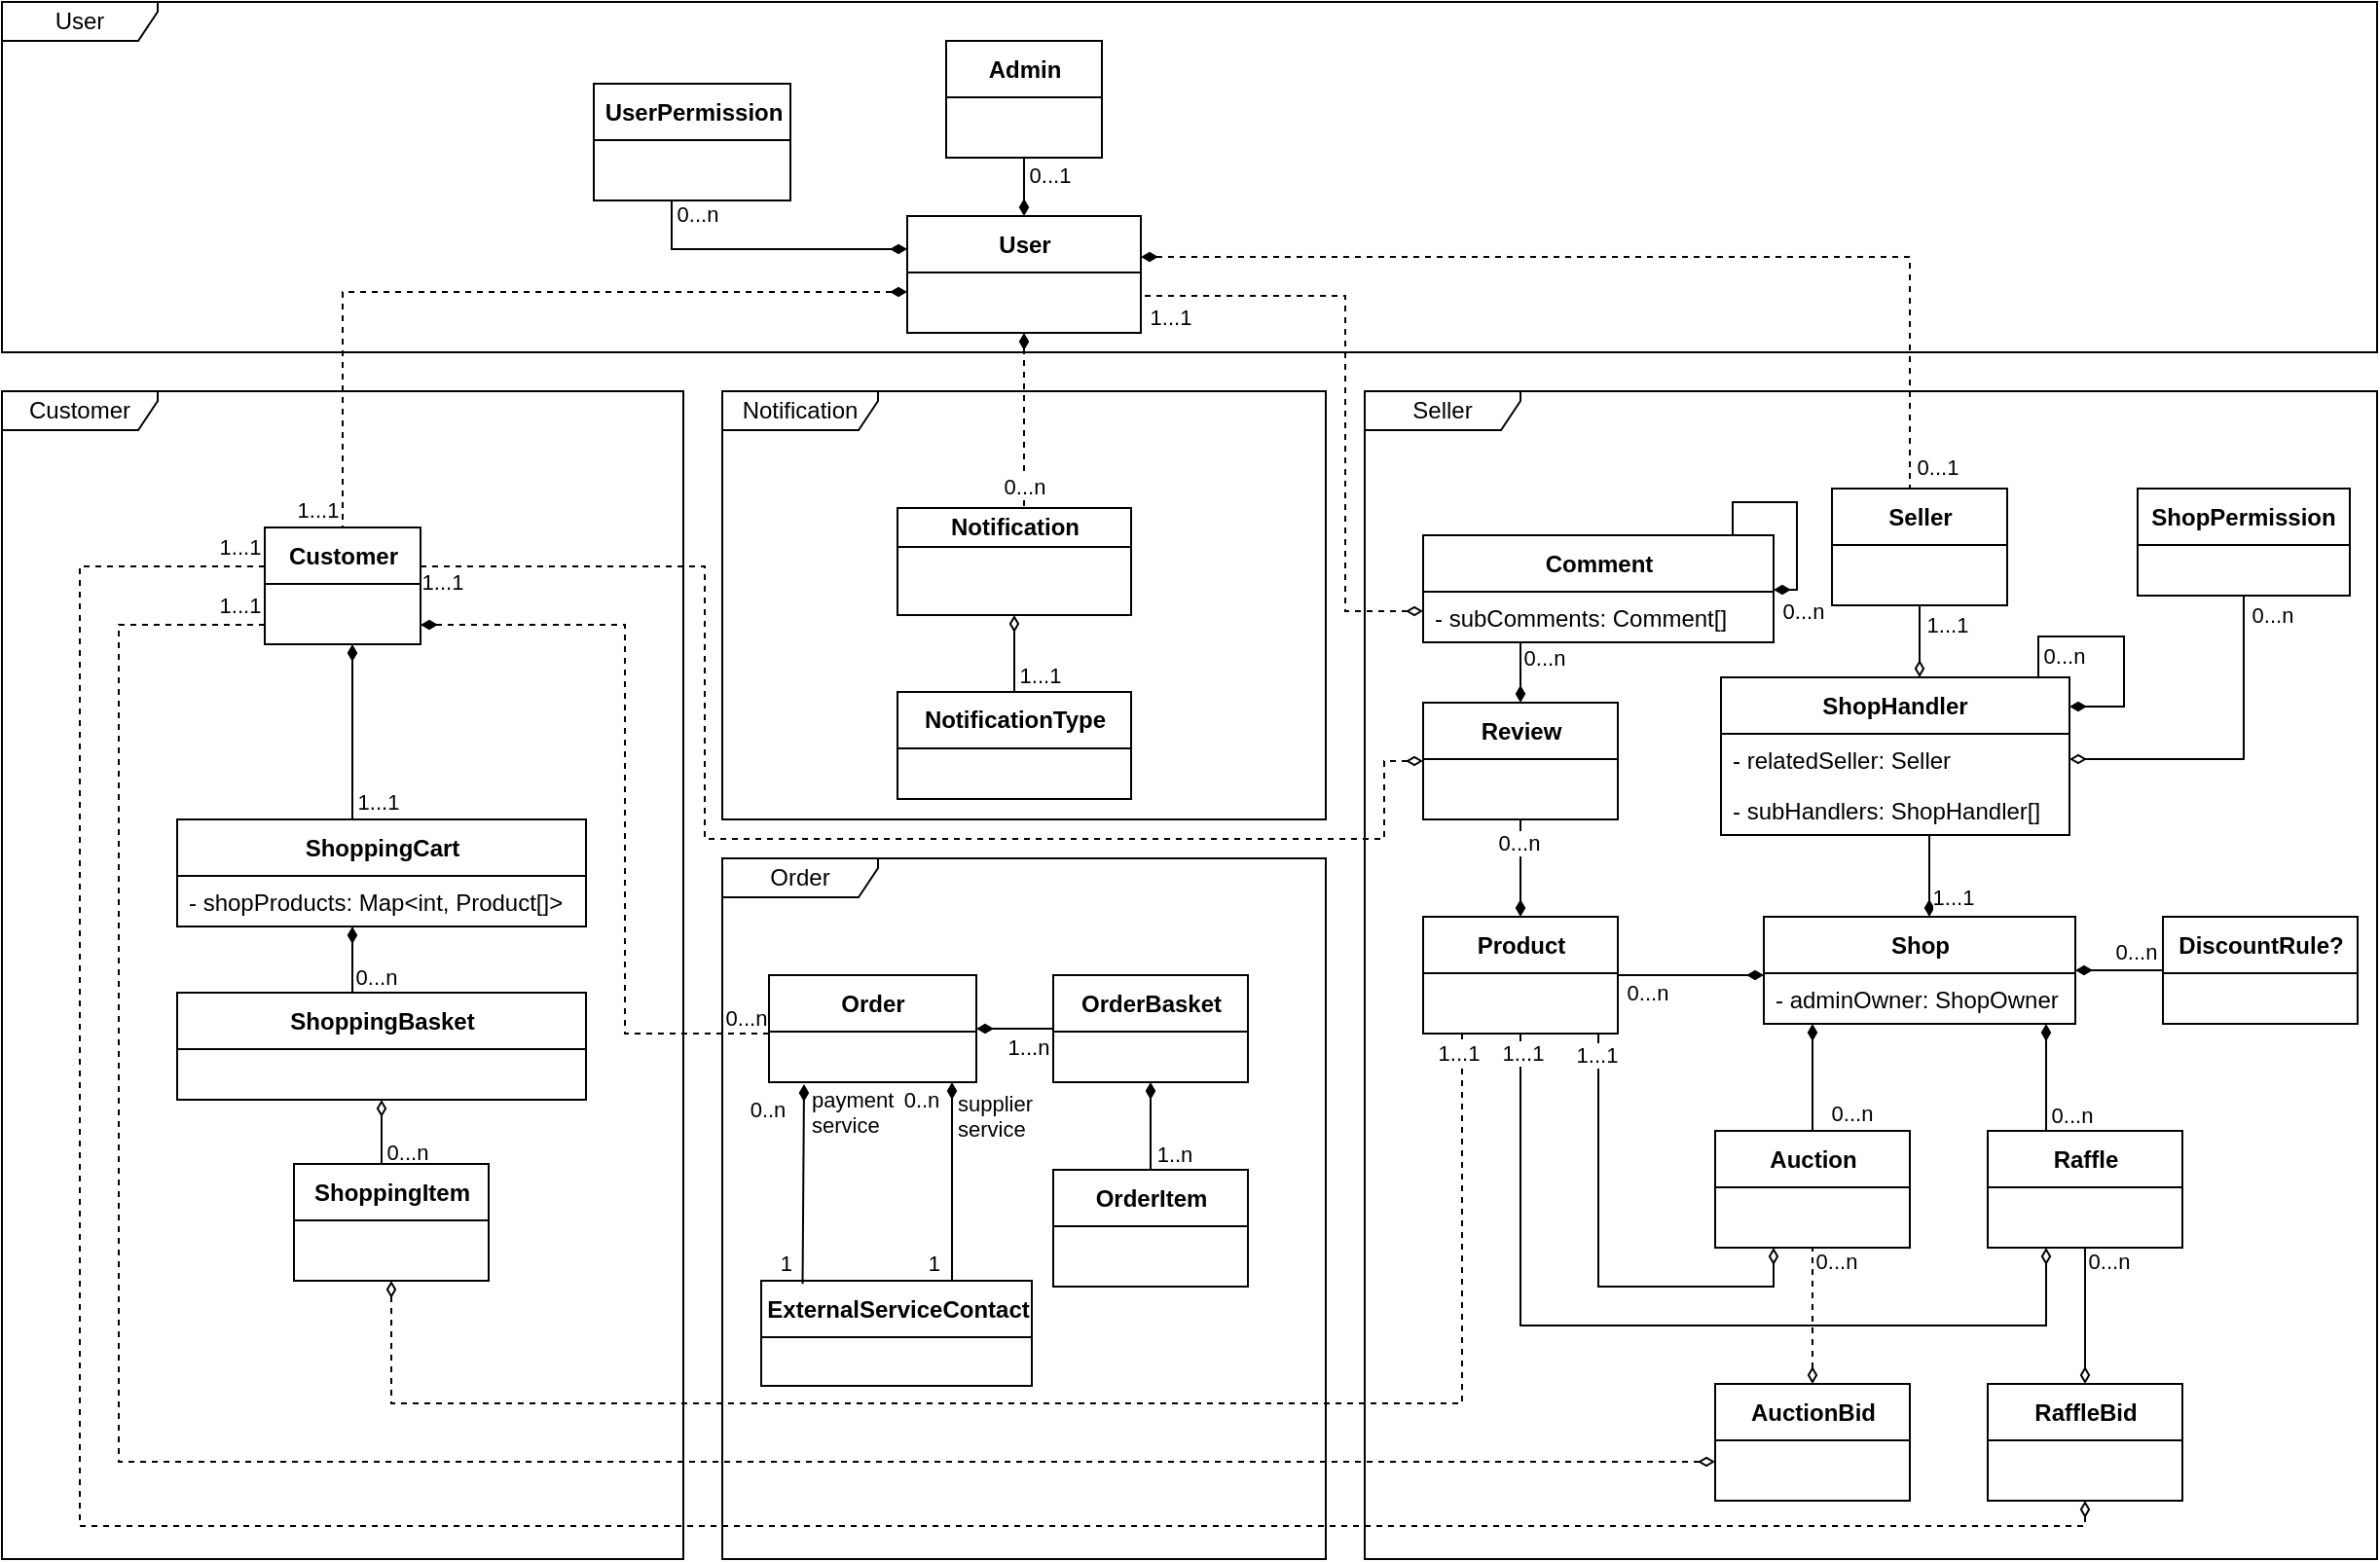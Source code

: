 <mxfile version="21.1.1" type="device">
  <diagram id="C5RBs43oDa-KdzZeNtuy" name="Page-1">
    <mxGraphModel dx="1660" dy="930" grid="0" gridSize="10" guides="1" tooltips="1" connect="1" arrows="1" fold="1" page="1" pageScale="1" pageWidth="827" pageHeight="1169" math="0" shadow="0">
      <root>
        <mxCell id="WIyWlLk6GJQsqaUBKTNV-0" />
        <mxCell id="WIyWlLk6GJQsqaUBKTNV-1" parent="WIyWlLk6GJQsqaUBKTNV-0" />
        <mxCell id="wEltk9S-PoxrdF0Q-rvV-9" value="Seller" style="shape=umlFrame;whiteSpace=wrap;html=1;pointerEvents=0;width=80;height=20;" parent="WIyWlLk6GJQsqaUBKTNV-1" vertex="1">
          <mxGeometry x="720" y="220" width="520" height="600" as="geometry" />
        </mxCell>
        <mxCell id="wEltk9S-PoxrdF0Q-rvV-8" value="Customer" style="shape=umlFrame;whiteSpace=wrap;html=1;pointerEvents=0;width=80;height=20;" parent="WIyWlLk6GJQsqaUBKTNV-1" vertex="1">
          <mxGeometry x="20" y="220" width="350" height="600" as="geometry" />
        </mxCell>
        <mxCell id="wEltk9S-PoxrdF0Q-rvV-16" value="Order" style="shape=umlFrame;whiteSpace=wrap;html=1;pointerEvents=0;width=80;height=20;" parent="WIyWlLk6GJQsqaUBKTNV-1" vertex="1">
          <mxGeometry x="390" y="460" width="310" height="360" as="geometry" />
        </mxCell>
        <mxCell id="5-eGZLtxOwIWoKAD2tOT-32" style="edgeStyle=orthogonalEdgeStyle;rounded=0;orthogonalLoop=1;jettySize=auto;html=1;endArrow=none;endFill=0;startArrow=diamondThin;startFill=1;dashed=1;" parent="WIyWlLk6GJQsqaUBKTNV-1" source="5-eGZLtxOwIWoKAD2tOT-10" target="5-eGZLtxOwIWoKAD2tOT-14" edge="1">
          <mxGeometry relative="1" as="geometry">
            <Array as="points">
              <mxPoint x="195" y="169" />
            </Array>
          </mxGeometry>
        </mxCell>
        <mxCell id="5-eGZLtxOwIWoKAD2tOT-33" value="1...1" style="edgeLabel;html=1;align=center;verticalAlign=middle;resizable=0;points=[];" parent="5-eGZLtxOwIWoKAD2tOT-32" vertex="1" connectable="0">
          <mxGeometry x="0.325" y="1" relative="1" as="geometry">
            <mxPoint x="-31" y="111" as="offset" />
          </mxGeometry>
        </mxCell>
        <mxCell id="5-eGZLtxOwIWoKAD2tOT-34" style="edgeStyle=orthogonalEdgeStyle;rounded=0;orthogonalLoop=1;jettySize=auto;html=1;endArrow=none;endFill=0;startArrow=diamondThin;startFill=1;dashed=1;" parent="WIyWlLk6GJQsqaUBKTNV-1" source="5-eGZLtxOwIWoKAD2tOT-10" target="5-eGZLtxOwIWoKAD2tOT-20" edge="1">
          <mxGeometry relative="1" as="geometry">
            <Array as="points">
              <mxPoint x="1000" y="151" />
            </Array>
          </mxGeometry>
        </mxCell>
        <mxCell id="5-eGZLtxOwIWoKAD2tOT-35" value="0...1" style="edgeLabel;html=1;align=center;verticalAlign=middle;resizable=0;points=[];" parent="5-eGZLtxOwIWoKAD2tOT-34" connectable="0" vertex="1">
          <mxGeometry x="0.574" y="2" relative="1" as="geometry">
            <mxPoint x="12" y="98" as="offset" />
          </mxGeometry>
        </mxCell>
        <mxCell id="5-eGZLtxOwIWoKAD2tOT-36" style="edgeStyle=orthogonalEdgeStyle;rounded=0;orthogonalLoop=1;jettySize=auto;html=1;endArrow=none;endFill=0;startArrow=diamondThin;startFill=1;" parent="WIyWlLk6GJQsqaUBKTNV-1" source="5-eGZLtxOwIWoKAD2tOT-10" target="5-eGZLtxOwIWoKAD2tOT-17" edge="1">
          <mxGeometry relative="1" as="geometry">
            <Array as="points">
              <mxPoint x="550" y="90" />
              <mxPoint x="550" y="90" />
            </Array>
          </mxGeometry>
        </mxCell>
        <mxCell id="5-eGZLtxOwIWoKAD2tOT-37" value="0...1" style="edgeLabel;html=1;align=center;verticalAlign=middle;resizable=0;points=[];" parent="5-eGZLtxOwIWoKAD2tOT-36" vertex="1" connectable="0">
          <mxGeometry x="0.36" y="-1" relative="1" as="geometry">
            <mxPoint x="12" y="-1" as="offset" />
          </mxGeometry>
        </mxCell>
        <mxCell id="Q86aXCvyrEORFELIP6Jt-18" style="edgeStyle=orthogonalEdgeStyle;rounded=0;orthogonalLoop=1;jettySize=auto;html=1;endArrow=none;endFill=0;startArrow=diamondThin;startFill=1;" parent="WIyWlLk6GJQsqaUBKTNV-1" source="5-eGZLtxOwIWoKAD2tOT-10" target="Q86aXCvyrEORFELIP6Jt-17" edge="1">
          <mxGeometry relative="1" as="geometry">
            <Array as="points">
              <mxPoint x="364" y="147" />
            </Array>
          </mxGeometry>
        </mxCell>
        <mxCell id="Q86aXCvyrEORFELIP6Jt-19" value="0...n" style="edgeLabel;html=1;align=center;verticalAlign=middle;resizable=0;points=[];" parent="Q86aXCvyrEORFELIP6Jt-18" vertex="1" connectable="0">
          <mxGeometry x="-0.661" relative="1" as="geometry">
            <mxPoint x="-84" y="-18" as="offset" />
          </mxGeometry>
        </mxCell>
        <mxCell id="5-eGZLtxOwIWoKAD2tOT-10" value="User" style="swimlane;fontStyle=1;align=center;verticalAlign=middle;childLayout=stackLayout;horizontal=1;startSize=29;horizontalStack=0;resizeParent=1;resizeParentMax=0;resizeLast=0;collapsible=0;marginBottom=0;html=1;" parent="WIyWlLk6GJQsqaUBKTNV-1" vertex="1">
          <mxGeometry x="485" y="130" width="120" height="60" as="geometry" />
        </mxCell>
        <mxCell id="5-eGZLtxOwIWoKAD2tOT-25" style="edgeStyle=orthogonalEdgeStyle;rounded=0;orthogonalLoop=1;jettySize=auto;html=1;endArrow=none;endFill=0;startArrow=diamondThin;startFill=1;" parent="WIyWlLk6GJQsqaUBKTNV-1" source="5-eGZLtxOwIWoKAD2tOT-14" target="5-eGZLtxOwIWoKAD2tOT-24" edge="1">
          <mxGeometry relative="1" as="geometry">
            <Array as="points">
              <mxPoint x="200" y="400" />
              <mxPoint x="200" y="400" />
            </Array>
          </mxGeometry>
        </mxCell>
        <mxCell id="5-eGZLtxOwIWoKAD2tOT-26" value="1...1" style="edgeLabel;html=1;align=center;verticalAlign=middle;resizable=0;points=[];" parent="5-eGZLtxOwIWoKAD2tOT-25" connectable="0" vertex="1">
          <mxGeometry x="0.696" relative="1" as="geometry">
            <mxPoint x="13" y="4" as="offset" />
          </mxGeometry>
        </mxCell>
        <mxCell id="wEltk9S-PoxrdF0Q-rvV-28" style="edgeStyle=orthogonalEdgeStyle;rounded=0;orthogonalLoop=1;jettySize=auto;html=1;dashed=1;endArrow=none;endFill=0;startArrow=diamondThin;startFill=1;" parent="WIyWlLk6GJQsqaUBKTNV-1" source="5-eGZLtxOwIWoKAD2tOT-10" target="wEltk9S-PoxrdF0Q-rvV-17" edge="1">
          <mxGeometry relative="1" as="geometry">
            <Array as="points">
              <mxPoint x="545" y="300" />
            </Array>
          </mxGeometry>
        </mxCell>
        <mxCell id="wEltk9S-PoxrdF0Q-rvV-29" value="0...n" style="edgeLabel;html=1;align=center;verticalAlign=middle;resizable=0;points=[];" parent="wEltk9S-PoxrdF0Q-rvV-28" vertex="1" connectable="0">
          <mxGeometry x="0.909" y="3" relative="1" as="geometry">
            <mxPoint x="-3" y="-7" as="offset" />
          </mxGeometry>
        </mxCell>
        <mxCell id="5-eGZLtxOwIWoKAD2tOT-14" value="Customer" style="swimlane;fontStyle=1;align=center;verticalAlign=middle;childLayout=stackLayout;horizontal=1;startSize=29;horizontalStack=0;resizeParent=1;resizeParentMax=0;resizeLast=0;collapsible=0;marginBottom=0;html=1;" parent="WIyWlLk6GJQsqaUBKTNV-1" vertex="1">
          <mxGeometry x="155" y="290" width="80" height="60" as="geometry" />
        </mxCell>
        <mxCell id="5-eGZLtxOwIWoKAD2tOT-17" value="Admin" style="swimlane;fontStyle=1;align=center;verticalAlign=middle;childLayout=stackLayout;horizontal=1;startSize=29;horizontalStack=0;resizeParent=1;resizeParentMax=0;resizeLast=0;collapsible=0;marginBottom=0;html=1;" parent="WIyWlLk6GJQsqaUBKTNV-1" vertex="1">
          <mxGeometry x="505" y="40" width="80" height="60" as="geometry" />
        </mxCell>
        <mxCell id="5-eGZLtxOwIWoKAD2tOT-20" value="Seller" style="swimlane;fontStyle=1;align=center;verticalAlign=middle;childLayout=stackLayout;horizontal=1;startSize=29;horizontalStack=0;resizeParent=1;resizeParentMax=0;resizeLast=0;collapsible=0;marginBottom=0;html=1;" parent="WIyWlLk6GJQsqaUBKTNV-1" vertex="1">
          <mxGeometry x="960" y="270" width="90" height="60" as="geometry" />
        </mxCell>
        <mxCell id="9OOohbVVuucm2zmM9hxW-15" style="edgeStyle=orthogonalEdgeStyle;rounded=0;orthogonalLoop=1;jettySize=auto;html=1;startArrow=diamondThin;startFill=1;endArrow=none;endFill=0;" parent="WIyWlLk6GJQsqaUBKTNV-1" source="5-eGZLtxOwIWoKAD2tOT-24" target="9OOohbVVuucm2zmM9hxW-10" edge="1">
          <mxGeometry relative="1" as="geometry">
            <Array as="points">
              <mxPoint x="200" y="510" />
              <mxPoint x="200" y="510" />
            </Array>
          </mxGeometry>
        </mxCell>
        <mxCell id="9OOohbVVuucm2zmM9hxW-16" value="0...n" style="edgeLabel;html=1;align=center;verticalAlign=middle;resizable=0;points=[];" parent="9OOohbVVuucm2zmM9hxW-15" connectable="0" vertex="1">
          <mxGeometry x="0.432" y="1" relative="1" as="geometry">
            <mxPoint x="11" y="1" as="offset" />
          </mxGeometry>
        </mxCell>
        <mxCell id="5-eGZLtxOwIWoKAD2tOT-24" value="ShoppingCart" style="swimlane;fontStyle=1;align=center;verticalAlign=middle;childLayout=stackLayout;horizontal=1;startSize=29;horizontalStack=0;resizeParent=1;resizeParentMax=0;resizeLast=0;collapsible=0;marginBottom=0;html=1;" parent="WIyWlLk6GJQsqaUBKTNV-1" vertex="1">
          <mxGeometry x="110" y="440" width="210" height="55" as="geometry" />
        </mxCell>
        <mxCell id="3amuEZa6ZCUIwLxiYFz3-47" value="- shopProducts: Map&lt;int, Product[]&gt;" style="text;strokeColor=none;fillColor=none;align=left;verticalAlign=top;spacingLeft=4;spacingRight=4;overflow=hidden;rotatable=0;points=[[0,0.5],[1,0.5]];portConstraint=eastwest;" parent="5-eGZLtxOwIWoKAD2tOT-24" vertex="1">
          <mxGeometry y="29" width="210" height="26" as="geometry" />
        </mxCell>
        <mxCell id="3amuEZa6ZCUIwLxiYFz3-38" style="edgeStyle=orthogonalEdgeStyle;rounded=0;orthogonalLoop=1;jettySize=auto;html=1;endArrow=none;endFill=0;startArrow=diamondThin;startFill=0;" parent="WIyWlLk6GJQsqaUBKTNV-1" source="9OOohbVVuucm2zmM9hxW-10" target="9OOohbVVuucm2zmM9hxW-12" edge="1">
          <mxGeometry relative="1" as="geometry">
            <Array as="points">
              <mxPoint x="200" y="630" />
              <mxPoint x="200" y="630" />
            </Array>
            <mxPoint x="620.034" y="617" as="targetPoint" />
          </mxGeometry>
        </mxCell>
        <mxCell id="9OOohbVVuucm2zmM9hxW-14" value="0...n" style="edgeLabel;html=1;align=center;verticalAlign=middle;resizable=0;points=[];" parent="3amuEZa6ZCUIwLxiYFz3-38" connectable="0" vertex="1">
          <mxGeometry x="0.673" y="-1" relative="1" as="geometry">
            <mxPoint x="14" y="-1" as="offset" />
          </mxGeometry>
        </mxCell>
        <mxCell id="9OOohbVVuucm2zmM9hxW-20" style="edgeStyle=orthogonalEdgeStyle;rounded=0;orthogonalLoop=1;jettySize=auto;html=1;startArrow=diamondThin;startFill=1;endArrow=none;endFill=0;" parent="WIyWlLk6GJQsqaUBKTNV-1" source="5-eGZLtxOwIWoKAD2tOT-28" target="9OOohbVVuucm2zmM9hxW-17" edge="1">
          <mxGeometry relative="1" as="geometry" />
        </mxCell>
        <mxCell id="9OOohbVVuucm2zmM9hxW-21" value="1...n" style="edgeLabel;html=1;align=center;verticalAlign=middle;resizable=0;points=[];" parent="9OOohbVVuucm2zmM9hxW-20" connectable="0" vertex="1">
          <mxGeometry x="0.678" y="-2" relative="1" as="geometry">
            <mxPoint x="-7" y="7" as="offset" />
          </mxGeometry>
        </mxCell>
        <mxCell id="5-eGZLtxOwIWoKAD2tOT-28" value="Order" style="swimlane;fontStyle=1;align=center;verticalAlign=middle;childLayout=stackLayout;horizontal=1;startSize=29;horizontalStack=0;resizeParent=1;resizeParentMax=0;resizeLast=0;collapsible=0;marginBottom=0;html=1;" parent="WIyWlLk6GJQsqaUBKTNV-1" vertex="1">
          <mxGeometry x="414" y="520" width="106.5" height="55" as="geometry" />
        </mxCell>
        <mxCell id="3amuEZa6ZCUIwLxiYFz3-36" style="edgeStyle=orthogonalEdgeStyle;rounded=0;orthogonalLoop=1;jettySize=auto;html=1;endArrow=none;endFill=0;startArrow=diamondThin;startFill=1;" parent="WIyWlLk6GJQsqaUBKTNV-1" source="5-eGZLtxOwIWoKAD2tOT-38" target="3amuEZa6ZCUIwLxiYFz3-34" edge="1">
          <mxGeometry relative="1" as="geometry">
            <Array as="points">
              <mxPoint x="890" y="520" />
              <mxPoint x="890" y="520" />
            </Array>
          </mxGeometry>
        </mxCell>
        <mxCell id="3amuEZa6ZCUIwLxiYFz3-37" value="0...n" style="edgeLabel;html=1;align=center;verticalAlign=middle;resizable=0;points=[];" parent="3amuEZa6ZCUIwLxiYFz3-36" vertex="1" connectable="0">
          <mxGeometry x="0.815" relative="1" as="geometry">
            <mxPoint x="8" y="9" as="offset" />
          </mxGeometry>
        </mxCell>
        <mxCell id="wEltk9S-PoxrdF0Q-rvV-3" style="edgeStyle=orthogonalEdgeStyle;rounded=0;orthogonalLoop=1;jettySize=auto;html=1;endArrow=none;endFill=0;startArrow=diamondThin;startFill=1;" parent="WIyWlLk6GJQsqaUBKTNV-1" source="5-eGZLtxOwIWoKAD2tOT-38" target="wEltk9S-PoxrdF0Q-rvV-2" edge="1">
          <mxGeometry relative="1" as="geometry" />
        </mxCell>
        <mxCell id="wEltk9S-PoxrdF0Q-rvV-4" value="0...n" style="edgeLabel;html=1;align=center;verticalAlign=middle;resizable=0;points=[];" parent="wEltk9S-PoxrdF0Q-rvV-3" vertex="1" connectable="0">
          <mxGeometry x="-0.796" y="1" relative="1" as="geometry">
            <mxPoint x="26" y="-9" as="offset" />
          </mxGeometry>
        </mxCell>
        <mxCell id="wEltk9S-PoxrdF0Q-rvV-33" style="edgeStyle=orthogonalEdgeStyle;rounded=0;orthogonalLoop=1;jettySize=auto;html=1;endArrow=none;endFill=0;startArrow=diamondThin;startFill=1;" parent="WIyWlLk6GJQsqaUBKTNV-1" source="5-eGZLtxOwIWoKAD2tOT-38" target="wEltk9S-PoxrdF0Q-rvV-32" edge="1">
          <mxGeometry relative="1" as="geometry">
            <Array as="points">
              <mxPoint x="950" y="590" />
              <mxPoint x="950" y="590" />
            </Array>
          </mxGeometry>
        </mxCell>
        <mxCell id="wEltk9S-PoxrdF0Q-rvV-34" value="0...n" style="edgeLabel;html=1;align=center;verticalAlign=middle;resizable=0;points=[];" parent="wEltk9S-PoxrdF0Q-rvV-33" vertex="1" connectable="0">
          <mxGeometry x="0.89" y="1" relative="1" as="geometry">
            <mxPoint x="19" y="-6" as="offset" />
          </mxGeometry>
        </mxCell>
        <mxCell id="5-eGZLtxOwIWoKAD2tOT-38" value="Shop" style="swimlane;fontStyle=1;align=center;verticalAlign=middle;childLayout=stackLayout;horizontal=1;startSize=29;horizontalStack=0;resizeParent=1;resizeParentMax=0;resizeLast=0;collapsible=0;marginBottom=0;html=1;" parent="WIyWlLk6GJQsqaUBKTNV-1" vertex="1">
          <mxGeometry x="925" y="490" width="160" height="55" as="geometry" />
        </mxCell>
        <mxCell id="5-eGZLtxOwIWoKAD2tOT-46" value="- adminOwner: ShopOwner" style="text;strokeColor=none;fillColor=none;align=left;verticalAlign=top;spacingLeft=4;spacingRight=4;overflow=hidden;rotatable=0;points=[[0,0.5],[1,0.5]];portConstraint=eastwest;" parent="5-eGZLtxOwIWoKAD2tOT-38" vertex="1">
          <mxGeometry y="29" width="160" height="26" as="geometry" />
        </mxCell>
        <mxCell id="9OOohbVVuucm2zmM9hxW-45" style="edgeStyle=orthogonalEdgeStyle;rounded=0;orthogonalLoop=1;jettySize=auto;html=1;startArrow=diamondThin;startFill=0;endArrow=none;endFill=0;" parent="WIyWlLk6GJQsqaUBKTNV-1" source="3amuEZa6ZCUIwLxiYFz3-3" target="5-eGZLtxOwIWoKAD2tOT-20" edge="1">
          <mxGeometry relative="1" as="geometry">
            <Array as="points">
              <mxPoint x="1005" y="350" />
              <mxPoint x="1005" y="350" />
            </Array>
          </mxGeometry>
        </mxCell>
        <mxCell id="Q86aXCvyrEORFELIP6Jt-0" value="1...1" style="edgeLabel;html=1;align=center;verticalAlign=middle;resizable=0;points=[];" parent="9OOohbVVuucm2zmM9hxW-45" vertex="1" connectable="0">
          <mxGeometry x="0.726" relative="1" as="geometry">
            <mxPoint x="14" y="5" as="offset" />
          </mxGeometry>
        </mxCell>
        <mxCell id="3amuEZa6ZCUIwLxiYFz3-3" value="ShopHandler" style="swimlane;fontStyle=1;align=center;verticalAlign=middle;childLayout=stackLayout;horizontal=1;startSize=29;horizontalStack=0;resizeParent=1;resizeParentMax=0;resizeLast=0;collapsible=0;marginBottom=0;html=1;whiteSpace=wrap;" parent="WIyWlLk6GJQsqaUBKTNV-1" vertex="1">
          <mxGeometry x="903" y="367" width="179" height="81" as="geometry" />
        </mxCell>
        <mxCell id="3amuEZa6ZCUIwLxiYFz3-26" value="- relatedSeller: Seller" style="text;strokeColor=none;fillColor=none;align=left;verticalAlign=top;spacingLeft=4;spacingRight=4;overflow=hidden;rotatable=0;points=[[0,0.5],[1,0.5]];portConstraint=eastwest;" parent="3amuEZa6ZCUIwLxiYFz3-3" vertex="1">
          <mxGeometry y="29" width="179" height="26" as="geometry" />
        </mxCell>
        <mxCell id="3amuEZa6ZCUIwLxiYFz3-25" value="- subHandlers: ShopHandler[]" style="text;strokeColor=none;fillColor=none;align=left;verticalAlign=top;spacingLeft=4;spacingRight=4;overflow=hidden;rotatable=0;points=[[0,0.5],[1,0.5]];portConstraint=eastwest;" parent="3amuEZa6ZCUIwLxiYFz3-3" vertex="1">
          <mxGeometry y="55" width="179" height="26" as="geometry" />
        </mxCell>
        <mxCell id="3amuEZa6ZCUIwLxiYFz3-19" style="edgeStyle=orthogonalEdgeStyle;rounded=0;orthogonalLoop=1;jettySize=auto;html=1;endArrow=none;endFill=0;startArrow=diamondThin;startFill=1;" parent="WIyWlLk6GJQsqaUBKTNV-1" source="5-eGZLtxOwIWoKAD2tOT-38" target="3amuEZa6ZCUIwLxiYFz3-3" edge="1">
          <mxGeometry relative="1" as="geometry">
            <Array as="points">
              <mxPoint x="1010" y="450" />
              <mxPoint x="1010" y="450" />
            </Array>
          </mxGeometry>
        </mxCell>
        <mxCell id="3amuEZa6ZCUIwLxiYFz3-20" value="1...1" style="edgeLabel;html=1;align=center;verticalAlign=middle;resizable=0;points=[];" parent="3amuEZa6ZCUIwLxiYFz3-19" connectable="0" vertex="1">
          <mxGeometry x="-0.699" relative="1" as="geometry">
            <mxPoint x="12" y="-4" as="offset" />
          </mxGeometry>
        </mxCell>
        <mxCell id="3amuEZa6ZCUIwLxiYFz3-40" style="edgeStyle=orthogonalEdgeStyle;rounded=0;orthogonalLoop=1;jettySize=auto;html=1;endArrow=none;endFill=0;startArrow=diamondThin;startFill=0;dashed=1;" parent="WIyWlLk6GJQsqaUBKTNV-1" source="9OOohbVVuucm2zmM9hxW-12" target="3amuEZa6ZCUIwLxiYFz3-34" edge="1">
          <mxGeometry relative="1" as="geometry">
            <mxPoint x="200" y="670" as="sourcePoint" />
            <Array as="points">
              <mxPoint x="220" y="740" />
              <mxPoint x="770" y="740" />
            </Array>
          </mxGeometry>
        </mxCell>
        <mxCell id="Q86aXCvyrEORFELIP6Jt-33" value="1...1" style="edgeLabel;html=1;align=center;verticalAlign=middle;resizable=0;points=[];" parent="3amuEZa6ZCUIwLxiYFz3-40" vertex="1" connectable="0">
          <mxGeometry x="-0.946" y="-1" relative="1" as="geometry">
            <mxPoint x="549" y="-139" as="offset" />
          </mxGeometry>
        </mxCell>
        <mxCell id="9OOohbVVuucm2zmM9hxW-25" style="edgeStyle=orthogonalEdgeStyle;rounded=0;orthogonalLoop=1;jettySize=auto;html=1;startArrow=diamondThin;startFill=1;endArrow=none;endFill=0;" parent="WIyWlLk6GJQsqaUBKTNV-1" source="3amuEZa6ZCUIwLxiYFz3-34" target="9OOohbVVuucm2zmM9hxW-24" edge="1">
          <mxGeometry relative="1" as="geometry">
            <Array as="points" />
          </mxGeometry>
        </mxCell>
        <mxCell id="9OOohbVVuucm2zmM9hxW-26" value="0...n" style="edgeLabel;html=1;align=center;verticalAlign=middle;resizable=0;points=[];" parent="9OOohbVVuucm2zmM9hxW-25" connectable="0" vertex="1">
          <mxGeometry x="0.737" relative="1" as="geometry">
            <mxPoint x="-1" y="5" as="offset" />
          </mxGeometry>
        </mxCell>
        <mxCell id="3amuEZa6ZCUIwLxiYFz3-34" value="Product" style="swimlane;fontStyle=1;align=center;verticalAlign=middle;childLayout=stackLayout;horizontal=1;startSize=29;horizontalStack=0;resizeParent=1;resizeParentMax=0;resizeLast=0;collapsible=0;marginBottom=0;html=1;" parent="WIyWlLk6GJQsqaUBKTNV-1" vertex="1">
          <mxGeometry x="750" y="490" width="100" height="60" as="geometry" />
        </mxCell>
        <mxCell id="3amuEZa6ZCUIwLxiYFz3-43" value="ExternalServiceContact" style="swimlane;fontStyle=1;align=center;verticalAlign=middle;childLayout=stackLayout;horizontal=1;startSize=29;horizontalStack=0;resizeParent=1;resizeParentMax=0;resizeLast=0;collapsible=0;marginBottom=0;html=1;" parent="WIyWlLk6GJQsqaUBKTNV-1" vertex="1">
          <mxGeometry x="410" y="677" width="139" height="54" as="geometry" />
        </mxCell>
        <mxCell id="wEltk9S-PoxrdF0Q-rvV-2" value="DiscountRule?" style="swimlane;fontStyle=1;align=center;verticalAlign=middle;childLayout=stackLayout;horizontal=1;startSize=29;horizontalStack=0;resizeParent=1;resizeParentMax=0;resizeLast=0;collapsible=0;marginBottom=0;html=1;" parent="WIyWlLk6GJQsqaUBKTNV-1" vertex="1">
          <mxGeometry x="1130" y="490" width="100" height="55" as="geometry" />
        </mxCell>
        <mxCell id="wEltk9S-PoxrdF0Q-rvV-10" value="User" style="shape=umlFrame;whiteSpace=wrap;html=1;pointerEvents=0;width=80;height=20;" parent="WIyWlLk6GJQsqaUBKTNV-1" vertex="1">
          <mxGeometry x="20" y="20" width="1220" height="180" as="geometry" />
        </mxCell>
        <mxCell id="wEltk9S-PoxrdF0Q-rvV-12" value="Notification" style="shape=umlFrame;whiteSpace=wrap;html=1;pointerEvents=0;width=80;height=20;" parent="WIyWlLk6GJQsqaUBKTNV-1" vertex="1">
          <mxGeometry x="390" y="220" width="310" height="220" as="geometry" />
        </mxCell>
        <mxCell id="wEltk9S-PoxrdF0Q-rvV-14" value="" style="edgeStyle=orthogonalEdgeStyle;rounded=0;orthogonalLoop=1;jettySize=auto;html=1;endArrow=none;endFill=0;startArrow=diamondThin;startFill=1;dashed=1;" parent="WIyWlLk6GJQsqaUBKTNV-1" source="5-eGZLtxOwIWoKAD2tOT-14" target="5-eGZLtxOwIWoKAD2tOT-28" edge="1">
          <mxGeometry relative="1" as="geometry">
            <Array as="points">
              <mxPoint x="340" y="340" />
              <mxPoint x="340" y="550" />
            </Array>
            <mxPoint x="170" y="410" as="sourcePoint" />
            <mxPoint x="130" y="805" as="targetPoint" />
          </mxGeometry>
        </mxCell>
        <mxCell id="9OOohbVVuucm2zmM9hxW-19" value="0...n" style="edgeLabel;html=1;align=center;verticalAlign=middle;resizable=0;points=[];" parent="wEltk9S-PoxrdF0Q-rvV-14" connectable="0" vertex="1">
          <mxGeometry x="0.926" relative="1" as="geometry">
            <mxPoint x="2" y="-8" as="offset" />
          </mxGeometry>
        </mxCell>
        <mxCell id="wEltk9S-PoxrdF0Q-rvV-25" style="edgeStyle=orthogonalEdgeStyle;rounded=0;orthogonalLoop=1;jettySize=auto;html=1;startArrow=diamondThin;startFill=0;endArrow=none;endFill=0;" parent="WIyWlLk6GJQsqaUBKTNV-1" source="wEltk9S-PoxrdF0Q-rvV-17" target="wEltk9S-PoxrdF0Q-rvV-23" edge="1">
          <mxGeometry relative="1" as="geometry" />
        </mxCell>
        <mxCell id="wEltk9S-PoxrdF0Q-rvV-26" value="1...1" style="edgeLabel;html=1;align=center;verticalAlign=middle;resizable=0;points=[];" parent="wEltk9S-PoxrdF0Q-rvV-25" vertex="1" connectable="0">
          <mxGeometry x="0.712" y="1" relative="1" as="geometry">
            <mxPoint x="12" y="-3" as="offset" />
          </mxGeometry>
        </mxCell>
        <mxCell id="wEltk9S-PoxrdF0Q-rvV-17" value="Notification" style="swimlane;fontStyle=1;align=center;verticalAlign=middle;childLayout=stackLayout;horizontal=1;startSize=20;horizontalStack=0;resizeParent=1;resizeParentMax=0;resizeLast=0;collapsible=0;marginBottom=0;html=1;" parent="WIyWlLk6GJQsqaUBKTNV-1" vertex="1">
          <mxGeometry x="480" y="280" width="120" height="55" as="geometry" />
        </mxCell>
        <mxCell id="wEltk9S-PoxrdF0Q-rvV-23" value="NotificationType" style="swimlane;fontStyle=1;align=center;verticalAlign=middle;childLayout=stackLayout;horizontal=1;startSize=29;horizontalStack=0;resizeParent=1;resizeParentMax=0;resizeLast=0;collapsible=0;marginBottom=0;html=1;" parent="WIyWlLk6GJQsqaUBKTNV-1" vertex="1">
          <mxGeometry x="480" y="374.5" width="120" height="55" as="geometry" />
        </mxCell>
        <mxCell id="9OOohbVVuucm2zmM9hxW-42" style="edgeStyle=orthogonalEdgeStyle;rounded=0;orthogonalLoop=1;jettySize=auto;html=1;startArrow=diamondThin;startFill=0;endArrow=none;endFill=0;" parent="WIyWlLk6GJQsqaUBKTNV-1" source="wEltk9S-PoxrdF0Q-rvV-32" target="3amuEZa6ZCUIwLxiYFz3-34" edge="1">
          <mxGeometry relative="1" as="geometry">
            <Array as="points">
              <mxPoint x="930" y="680" />
              <mxPoint x="840" y="680" />
            </Array>
          </mxGeometry>
        </mxCell>
        <mxCell id="L2OGs5nIe2zohlXT7zx_-5" value="1...1" style="edgeLabel;html=1;align=center;verticalAlign=middle;resizable=0;points=[];" parent="9OOohbVVuucm2zmM9hxW-42" connectable="0" vertex="1">
          <mxGeometry x="0.828" y="-1" relative="1" as="geometry">
            <mxPoint x="-2" y="-10" as="offset" />
          </mxGeometry>
        </mxCell>
        <mxCell id="wEltk9S-PoxrdF0Q-rvV-32" value="Auction" style="swimlane;fontStyle=1;align=center;verticalAlign=middle;childLayout=stackLayout;horizontal=1;startSize=29;horizontalStack=0;resizeParent=1;resizeParentMax=0;resizeLast=0;collapsible=0;marginBottom=0;html=1;" parent="WIyWlLk6GJQsqaUBKTNV-1" vertex="1">
          <mxGeometry x="900" y="600" width="100" height="60" as="geometry" />
        </mxCell>
        <mxCell id="9OOohbVVuucm2zmM9hxW-10" value="ShoppingBasket" style="swimlane;fontStyle=1;align=center;verticalAlign=middle;childLayout=stackLayout;horizontal=1;startSize=29;horizontalStack=0;resizeParent=1;resizeParentMax=0;resizeLast=0;collapsible=0;marginBottom=0;html=1;" parent="WIyWlLk6GJQsqaUBKTNV-1" vertex="1">
          <mxGeometry x="110" y="529" width="210" height="55" as="geometry" />
        </mxCell>
        <mxCell id="9OOohbVVuucm2zmM9hxW-12" value="ShoppingItem" style="swimlane;fontStyle=1;align=center;verticalAlign=middle;childLayout=stackLayout;horizontal=1;startSize=29;horizontalStack=0;resizeParent=1;resizeParentMax=0;resizeLast=0;collapsible=0;marginBottom=0;html=1;" parent="WIyWlLk6GJQsqaUBKTNV-1" vertex="1">
          <mxGeometry x="170" y="617" width="100" height="60" as="geometry" />
        </mxCell>
        <mxCell id="9OOohbVVuucm2zmM9hxW-22" style="edgeStyle=orthogonalEdgeStyle;rounded=0;orthogonalLoop=1;jettySize=auto;html=1;startArrow=diamondThin;startFill=1;endArrow=none;endFill=0;" parent="WIyWlLk6GJQsqaUBKTNV-1" source="9OOohbVVuucm2zmM9hxW-17" target="9OOohbVVuucm2zmM9hxW-18" edge="1">
          <mxGeometry relative="1" as="geometry" />
        </mxCell>
        <mxCell id="9OOohbVVuucm2zmM9hxW-23" value="1..n" style="edgeLabel;html=1;align=center;verticalAlign=middle;resizable=0;points=[];" parent="9OOohbVVuucm2zmM9hxW-22" connectable="0" vertex="1">
          <mxGeometry x="0.684" y="1" relative="1" as="geometry">
            <mxPoint x="11" y="-1" as="offset" />
          </mxGeometry>
        </mxCell>
        <mxCell id="9OOohbVVuucm2zmM9hxW-17" value="OrderBasket" style="swimlane;fontStyle=1;align=center;verticalAlign=middle;childLayout=stackLayout;horizontal=1;startSize=29;horizontalStack=0;resizeParent=1;resizeParentMax=0;resizeLast=0;collapsible=0;marginBottom=0;html=1;" parent="WIyWlLk6GJQsqaUBKTNV-1" vertex="1">
          <mxGeometry x="560" y="520" width="100" height="55" as="geometry" />
        </mxCell>
        <mxCell id="9OOohbVVuucm2zmM9hxW-18" value="OrderItem" style="swimlane;fontStyle=1;align=center;verticalAlign=middle;childLayout=stackLayout;horizontal=1;startSize=29;horizontalStack=0;resizeParent=1;resizeParentMax=0;resizeLast=0;collapsible=0;marginBottom=0;html=1;" parent="WIyWlLk6GJQsqaUBKTNV-1" vertex="1">
          <mxGeometry x="560" y="620" width="100" height="60" as="geometry" />
        </mxCell>
        <mxCell id="9OOohbVVuucm2zmM9hxW-27" style="edgeStyle=orthogonalEdgeStyle;rounded=0;orthogonalLoop=1;jettySize=auto;html=1;startArrow=diamondThin;startFill=0;endArrow=none;endFill=0;dashed=1;" parent="WIyWlLk6GJQsqaUBKTNV-1" source="9OOohbVVuucm2zmM9hxW-24" target="5-eGZLtxOwIWoKAD2tOT-14" edge="1">
          <mxGeometry relative="1" as="geometry">
            <Array as="points">
              <mxPoint x="730" y="410" />
              <mxPoint x="730" y="450" />
              <mxPoint x="381" y="450" />
              <mxPoint x="381" y="310" />
            </Array>
          </mxGeometry>
        </mxCell>
        <mxCell id="9OOohbVVuucm2zmM9hxW-28" value="1...1" style="edgeLabel;html=1;align=center;verticalAlign=middle;resizable=0;points=[];" parent="9OOohbVVuucm2zmM9hxW-27" connectable="0" vertex="1">
          <mxGeometry x="0.976" y="-3" relative="1" as="geometry">
            <mxPoint x="2" y="11" as="offset" />
          </mxGeometry>
        </mxCell>
        <mxCell id="Q86aXCvyrEORFELIP6Jt-24" style="edgeStyle=orthogonalEdgeStyle;rounded=0;orthogonalLoop=1;jettySize=auto;html=1;endArrow=none;endFill=0;startArrow=diamondThin;startFill=1;" parent="WIyWlLk6GJQsqaUBKTNV-1" source="9OOohbVVuucm2zmM9hxW-24" target="Q86aXCvyrEORFELIP6Jt-21" edge="1">
          <mxGeometry relative="1" as="geometry">
            <mxPoint x="838" y="357" as="targetPoint" />
            <Array as="points">
              <mxPoint x="800" y="354" />
              <mxPoint x="800" y="354" />
            </Array>
          </mxGeometry>
        </mxCell>
        <mxCell id="Q86aXCvyrEORFELIP6Jt-25" value="0...n" style="edgeLabel;html=1;align=center;verticalAlign=middle;resizable=0;points=[];" parent="Q86aXCvyrEORFELIP6Jt-24" vertex="1" connectable="0">
          <mxGeometry x="-0.34" y="1" relative="1" as="geometry">
            <mxPoint x="13" y="-13" as="offset" />
          </mxGeometry>
        </mxCell>
        <mxCell id="9OOohbVVuucm2zmM9hxW-24" value="Review" style="swimlane;fontStyle=1;align=center;verticalAlign=middle;childLayout=stackLayout;horizontal=1;startSize=29;horizontalStack=0;resizeParent=1;resizeParentMax=0;resizeLast=0;collapsible=0;marginBottom=0;html=1;" parent="WIyWlLk6GJQsqaUBKTNV-1" vertex="1">
          <mxGeometry x="750" y="380" width="100" height="60" as="geometry" />
        </mxCell>
        <mxCell id="9OOohbVVuucm2zmM9hxW-30" style="edgeStyle=orthogonalEdgeStyle;rounded=0;orthogonalLoop=1;jettySize=auto;html=1;dashed=1;startArrow=diamondThin;startFill=0;endArrow=none;endFill=0;" parent="WIyWlLk6GJQsqaUBKTNV-1" source="9OOohbVVuucm2zmM9hxW-29" target="5-eGZLtxOwIWoKAD2tOT-14" edge="1">
          <mxGeometry relative="1" as="geometry">
            <Array as="points">
              <mxPoint x="80" y="770" />
              <mxPoint x="80" y="340" />
            </Array>
          </mxGeometry>
        </mxCell>
        <mxCell id="9OOohbVVuucm2zmM9hxW-41" value="1...1" style="edgeLabel;html=1;align=center;verticalAlign=middle;resizable=0;points=[];" parent="9OOohbVVuucm2zmM9hxW-30" connectable="0" vertex="1">
          <mxGeometry x="0.962" y="3" relative="1" as="geometry">
            <mxPoint x="12" y="-7" as="offset" />
          </mxGeometry>
        </mxCell>
        <mxCell id="9OOohbVVuucm2zmM9hxW-33" style="edgeStyle=orthogonalEdgeStyle;rounded=0;orthogonalLoop=1;jettySize=auto;html=1;dashed=1;startArrow=diamondThin;startFill=0;endArrow=none;endFill=0;" parent="WIyWlLk6GJQsqaUBKTNV-1" source="9OOohbVVuucm2zmM9hxW-29" target="wEltk9S-PoxrdF0Q-rvV-32" edge="1">
          <mxGeometry relative="1" as="geometry" />
        </mxCell>
        <mxCell id="Q86aXCvyrEORFELIP6Jt-35" value="0...n" style="edgeLabel;html=1;align=center;verticalAlign=middle;resizable=0;points=[];" parent="9OOohbVVuucm2zmM9hxW-33" vertex="1" connectable="0">
          <mxGeometry x="0.811" y="1" relative="1" as="geometry">
            <mxPoint x="13" as="offset" />
          </mxGeometry>
        </mxCell>
        <mxCell id="9OOohbVVuucm2zmM9hxW-29" value="AuctionBid" style="swimlane;fontStyle=1;align=center;verticalAlign=middle;childLayout=stackLayout;horizontal=1;startSize=29;horizontalStack=0;resizeParent=1;resizeParentMax=0;resizeLast=0;collapsible=0;marginBottom=0;html=1;" parent="WIyWlLk6GJQsqaUBKTNV-1" vertex="1">
          <mxGeometry x="900" y="730" width="100" height="60" as="geometry" />
        </mxCell>
        <mxCell id="9OOohbVVuucm2zmM9hxW-36" style="edgeStyle=orthogonalEdgeStyle;rounded=0;orthogonalLoop=1;jettySize=auto;html=1;startArrow=none;startFill=0;endArrow=diamondThin;endFill=1;" parent="WIyWlLk6GJQsqaUBKTNV-1" source="9OOohbVVuucm2zmM9hxW-34" target="5-eGZLtxOwIWoKAD2tOT-38" edge="1">
          <mxGeometry relative="1" as="geometry">
            <Array as="points">
              <mxPoint x="1070" y="590" />
              <mxPoint x="1070" y="590" />
            </Array>
          </mxGeometry>
        </mxCell>
        <mxCell id="L2OGs5nIe2zohlXT7zx_-6" value="0...n" style="edgeLabel;html=1;align=center;verticalAlign=middle;resizable=0;points=[];" parent="9OOohbVVuucm2zmM9hxW-36" connectable="0" vertex="1">
          <mxGeometry x="-0.782" relative="1" as="geometry">
            <mxPoint x="13" y="-2" as="offset" />
          </mxGeometry>
        </mxCell>
        <mxCell id="9OOohbVVuucm2zmM9hxW-43" style="edgeStyle=orthogonalEdgeStyle;rounded=0;orthogonalLoop=1;jettySize=auto;html=1;startArrow=diamondThin;startFill=0;endArrow=none;endFill=0;" parent="WIyWlLk6GJQsqaUBKTNV-1" source="9OOohbVVuucm2zmM9hxW-34" target="3amuEZa6ZCUIwLxiYFz3-34" edge="1">
          <mxGeometry relative="1" as="geometry">
            <Array as="points">
              <mxPoint x="1070" y="700" />
              <mxPoint x="800" y="700" />
            </Array>
          </mxGeometry>
        </mxCell>
        <mxCell id="L2OGs5nIe2zohlXT7zx_-1" value="1...1" style="edgeLabel;html=1;align=center;verticalAlign=middle;resizable=0;points=[];" parent="9OOohbVVuucm2zmM9hxW-43" connectable="0" vertex="1">
          <mxGeometry x="0.958" y="-1" relative="1" as="geometry">
            <mxPoint as="offset" />
          </mxGeometry>
        </mxCell>
        <mxCell id="9OOohbVVuucm2zmM9hxW-34" value="Raffle" style="swimlane;fontStyle=1;align=center;verticalAlign=middle;childLayout=stackLayout;horizontal=1;startSize=29;horizontalStack=0;resizeParent=1;resizeParentMax=0;resizeLast=0;collapsible=0;marginBottom=0;html=1;" parent="WIyWlLk6GJQsqaUBKTNV-1" vertex="1">
          <mxGeometry x="1040" y="600" width="100" height="60" as="geometry" />
        </mxCell>
        <mxCell id="9OOohbVVuucm2zmM9hxW-37" style="edgeStyle=orthogonalEdgeStyle;rounded=0;orthogonalLoop=1;jettySize=auto;html=1;startArrow=diamondThin;startFill=0;endArrow=none;endFill=0;" parent="WIyWlLk6GJQsqaUBKTNV-1" source="9OOohbVVuucm2zmM9hxW-35" target="9OOohbVVuucm2zmM9hxW-34" edge="1">
          <mxGeometry relative="1" as="geometry" />
        </mxCell>
        <mxCell id="Q86aXCvyrEORFELIP6Jt-34" value="0...n" style="edgeLabel;html=1;align=center;verticalAlign=middle;resizable=0;points=[];" parent="9OOohbVVuucm2zmM9hxW-37" vertex="1" connectable="0">
          <mxGeometry x="0.686" y="-1" relative="1" as="geometry">
            <mxPoint x="11" y="-4" as="offset" />
          </mxGeometry>
        </mxCell>
        <mxCell id="9OOohbVVuucm2zmM9hxW-39" style="edgeStyle=orthogonalEdgeStyle;rounded=0;orthogonalLoop=1;jettySize=auto;html=1;dashed=1;startArrow=diamondThin;startFill=0;endArrow=none;endFill=0;" parent="WIyWlLk6GJQsqaUBKTNV-1" source="9OOohbVVuucm2zmM9hxW-35" target="5-eGZLtxOwIWoKAD2tOT-14" edge="1">
          <mxGeometry relative="1" as="geometry">
            <Array as="points">
              <mxPoint x="1090" y="803" />
              <mxPoint x="60" y="803" />
              <mxPoint x="60" y="310" />
            </Array>
          </mxGeometry>
        </mxCell>
        <mxCell id="9OOohbVVuucm2zmM9hxW-40" value="1...1" style="edgeLabel;html=1;align=center;verticalAlign=middle;resizable=0;points=[];" parent="9OOohbVVuucm2zmM9hxW-39" connectable="0" vertex="1">
          <mxGeometry x="0.965" y="-2" relative="1" as="geometry">
            <mxPoint x="15" y="-12" as="offset" />
          </mxGeometry>
        </mxCell>
        <mxCell id="9OOohbVVuucm2zmM9hxW-35" value="RaffleBid" style="swimlane;fontStyle=1;align=center;verticalAlign=middle;childLayout=stackLayout;horizontal=1;startSize=29;horizontalStack=0;resizeParent=1;resizeParentMax=0;resizeLast=0;collapsible=0;marginBottom=0;html=1;" parent="WIyWlLk6GJQsqaUBKTNV-1" vertex="1">
          <mxGeometry x="1040" y="730" width="100" height="60" as="geometry" />
        </mxCell>
        <mxCell id="Q86aXCvyrEORFELIP6Jt-7" value="ShopPermission" style="swimlane;fontStyle=1;align=center;verticalAlign=middle;childLayout=stackLayout;horizontal=1;startSize=29;horizontalStack=0;resizeParent=1;resizeParentMax=0;resizeLast=0;collapsible=0;marginBottom=0;html=1;whiteSpace=wrap;" parent="WIyWlLk6GJQsqaUBKTNV-1" vertex="1">
          <mxGeometry x="1117" y="270" width="109" height="55" as="geometry" />
        </mxCell>
        <mxCell id="Q86aXCvyrEORFELIP6Jt-12" style="edgeStyle=orthogonalEdgeStyle;rounded=0;orthogonalLoop=1;jettySize=auto;html=1;endArrow=none;endFill=0;startArrow=diamondThin;startFill=0;" parent="WIyWlLk6GJQsqaUBKTNV-1" source="3amuEZa6ZCUIwLxiYFz3-26" target="Q86aXCvyrEORFELIP6Jt-7" edge="1">
          <mxGeometry relative="1" as="geometry" />
        </mxCell>
        <mxCell id="Q86aXCvyrEORFELIP6Jt-13" value="0...n" style="edgeLabel;html=1;align=center;verticalAlign=middle;resizable=0;points=[];" parent="Q86aXCvyrEORFELIP6Jt-12" vertex="1" connectable="0">
          <mxGeometry x="-0.79" y="-1" relative="1" as="geometry">
            <mxPoint x="86" y="-75" as="offset" />
          </mxGeometry>
        </mxCell>
        <mxCell id="Q86aXCvyrEORFELIP6Jt-15" style="edgeStyle=orthogonalEdgeStyle;rounded=0;orthogonalLoop=1;jettySize=auto;html=1;endArrow=diamondThin;endFill=1;" parent="WIyWlLk6GJQsqaUBKTNV-1" source="3amuEZa6ZCUIwLxiYFz3-3" target="3amuEZa6ZCUIwLxiYFz3-3" edge="1">
          <mxGeometry relative="1" as="geometry">
            <Array as="points">
              <mxPoint x="1066" y="346" />
              <mxPoint x="1110" y="346" />
              <mxPoint x="1110" y="382" />
            </Array>
          </mxGeometry>
        </mxCell>
        <mxCell id="Q86aXCvyrEORFELIP6Jt-16" value="0...n" style="edgeLabel;html=1;align=center;verticalAlign=middle;resizable=0;points=[];" parent="Q86aXCvyrEORFELIP6Jt-15" vertex="1" connectable="0">
          <mxGeometry x="-0.039" y="-2" relative="1" as="geometry">
            <mxPoint x="-28" y="8" as="offset" />
          </mxGeometry>
        </mxCell>
        <mxCell id="Q86aXCvyrEORFELIP6Jt-17" value="UserPermission" style="swimlane;fontStyle=1;align=center;verticalAlign=middle;childLayout=stackLayout;horizontal=1;startSize=29;horizontalStack=0;resizeParent=1;resizeParentMax=0;resizeLast=0;collapsible=0;marginBottom=0;html=1;" parent="WIyWlLk6GJQsqaUBKTNV-1" vertex="1">
          <mxGeometry x="324" y="62" width="101" height="60" as="geometry" />
        </mxCell>
        <mxCell id="Q86aXCvyrEORFELIP6Jt-22" style="edgeStyle=orthogonalEdgeStyle;rounded=0;orthogonalLoop=1;jettySize=auto;html=1;endArrow=none;endFill=0;startArrow=diamondThin;startFill=0;dashed=1;" parent="WIyWlLk6GJQsqaUBKTNV-1" source="Q86aXCvyrEORFELIP6Jt-21" target="5-eGZLtxOwIWoKAD2tOT-10" edge="1">
          <mxGeometry relative="1" as="geometry">
            <Array as="points">
              <mxPoint x="710" y="333" />
              <mxPoint x="710" y="171" />
            </Array>
          </mxGeometry>
        </mxCell>
        <mxCell id="Q86aXCvyrEORFELIP6Jt-23" value="1...1" style="edgeLabel;html=1;align=center;verticalAlign=middle;resizable=0;points=[];" parent="Q86aXCvyrEORFELIP6Jt-22" vertex="1" connectable="0">
          <mxGeometry x="-0.97" relative="1" as="geometry">
            <mxPoint x="-126" y="-151" as="offset" />
          </mxGeometry>
        </mxCell>
        <mxCell id="Q86aXCvyrEORFELIP6Jt-21" value="Comment" style="swimlane;fontStyle=1;align=center;verticalAlign=middle;childLayout=stackLayout;horizontal=1;startSize=29;horizontalStack=0;resizeParent=1;resizeParentMax=0;resizeLast=0;collapsible=0;marginBottom=0;html=1;" parent="WIyWlLk6GJQsqaUBKTNV-1" vertex="1">
          <mxGeometry x="750" y="294" width="180" height="55" as="geometry" />
        </mxCell>
        <mxCell id="Q86aXCvyrEORFELIP6Jt-28" value="- subComments: Comment[]" style="text;strokeColor=none;fillColor=none;align=left;verticalAlign=top;spacingLeft=4;spacingRight=4;overflow=hidden;rotatable=0;points=[[0,0.5],[1,0.5]];portConstraint=eastwest;" parent="Q86aXCvyrEORFELIP6Jt-21" vertex="1">
          <mxGeometry y="29" width="180" height="26" as="geometry" />
        </mxCell>
        <mxCell id="Q86aXCvyrEORFELIP6Jt-26" style="edgeStyle=orthogonalEdgeStyle;rounded=0;orthogonalLoop=1;jettySize=auto;html=1;exitX=0.75;exitY=0;exitDx=0;exitDy=0;endArrow=diamondThin;endFill=1;" parent="WIyWlLk6GJQsqaUBKTNV-1" source="Q86aXCvyrEORFELIP6Jt-21" target="Q86aXCvyrEORFELIP6Jt-21" edge="1">
          <mxGeometry relative="1" as="geometry">
            <Array as="points">
              <mxPoint x="909" y="294" />
              <mxPoint x="909" y="277" />
              <mxPoint x="942" y="277" />
              <mxPoint x="942" y="322" />
            </Array>
          </mxGeometry>
        </mxCell>
        <mxCell id="Q86aXCvyrEORFELIP6Jt-27" value="0...n" style="edgeLabel;html=1;align=center;verticalAlign=middle;resizable=0;points=[];" parent="Q86aXCvyrEORFELIP6Jt-26" vertex="1" connectable="0">
          <mxGeometry x="-0.089" relative="1" as="geometry">
            <mxPoint x="17" y="56" as="offset" />
          </mxGeometry>
        </mxCell>
        <mxCell id="nCJjTWHosiA9wSOgqE18-0" value="" style="endArrow=none;html=1;rounded=0;endFill=0;startArrow=diamondThin;startFill=1;entryX=0.153;entryY=0.03;entryDx=0;entryDy=0;entryPerimeter=0;" edge="1" parent="WIyWlLk6GJQsqaUBKTNV-1" target="3amuEZa6ZCUIwLxiYFz3-43">
          <mxGeometry relative="1" as="geometry">
            <mxPoint x="432" y="576" as="sourcePoint" />
            <mxPoint x="432" y="673" as="targetPoint" />
          </mxGeometry>
        </mxCell>
        <mxCell id="nCJjTWHosiA9wSOgqE18-1" value="0..n" style="edgeLabel;resizable=0;html=1;align=center;verticalAlign=middle;" connectable="0" vertex="1" parent="nCJjTWHosiA9wSOgqE18-0">
          <mxGeometry relative="1" as="geometry">
            <mxPoint x="-19" y="-39" as="offset" />
          </mxGeometry>
        </mxCell>
        <mxCell id="nCJjTWHosiA9wSOgqE18-2" value="payment&lt;br&gt;service" style="edgeLabel;resizable=0;html=1;align=left;verticalAlign=bottom;" connectable="0" vertex="1" parent="nCJjTWHosiA9wSOgqE18-0">
          <mxGeometry x="-1" relative="1" as="geometry">
            <mxPoint x="2" y="29" as="offset" />
          </mxGeometry>
        </mxCell>
        <mxCell id="nCJjTWHosiA9wSOgqE18-3" value="1" style="edgeLabel;resizable=0;html=1;align=right;verticalAlign=bottom;" connectable="0" vertex="1" parent="nCJjTWHosiA9wSOgqE18-0">
          <mxGeometry x="1" relative="1" as="geometry">
            <mxPoint x="-5" y="-2" as="offset" />
          </mxGeometry>
        </mxCell>
        <mxCell id="nCJjTWHosiA9wSOgqE18-4" value="" style="endArrow=none;html=1;rounded=0;entryX=0.705;entryY=0;entryDx=0;entryDy=0;entryPerimeter=0;endFill=0;startArrow=diamondThin;startFill=1;" edge="1" parent="WIyWlLk6GJQsqaUBKTNV-1" target="3amuEZa6ZCUIwLxiYFz3-43">
          <mxGeometry relative="1" as="geometry">
            <mxPoint x="508" y="575" as="sourcePoint" />
            <mxPoint x="512" y="670" as="targetPoint" />
          </mxGeometry>
        </mxCell>
        <mxCell id="nCJjTWHosiA9wSOgqE18-5" value="0..n" style="edgeLabel;resizable=0;html=1;align=center;verticalAlign=middle;" connectable="0" vertex="1" parent="nCJjTWHosiA9wSOgqE18-4">
          <mxGeometry relative="1" as="geometry">
            <mxPoint x="-16" y="-42" as="offset" />
          </mxGeometry>
        </mxCell>
        <mxCell id="nCJjTWHosiA9wSOgqE18-6" value="supplier&lt;br&gt;service" style="edgeLabel;resizable=0;html=1;align=left;verticalAlign=bottom;" connectable="0" vertex="1" parent="nCJjTWHosiA9wSOgqE18-4">
          <mxGeometry x="-1" relative="1" as="geometry">
            <mxPoint x="1" y="32" as="offset" />
          </mxGeometry>
        </mxCell>
        <mxCell id="nCJjTWHosiA9wSOgqE18-7" value="1" style="edgeLabel;resizable=0;html=1;align=right;verticalAlign=bottom;" connectable="0" vertex="1" parent="nCJjTWHosiA9wSOgqE18-4">
          <mxGeometry x="1" relative="1" as="geometry">
            <mxPoint x="-5" as="offset" />
          </mxGeometry>
        </mxCell>
      </root>
    </mxGraphModel>
  </diagram>
</mxfile>
